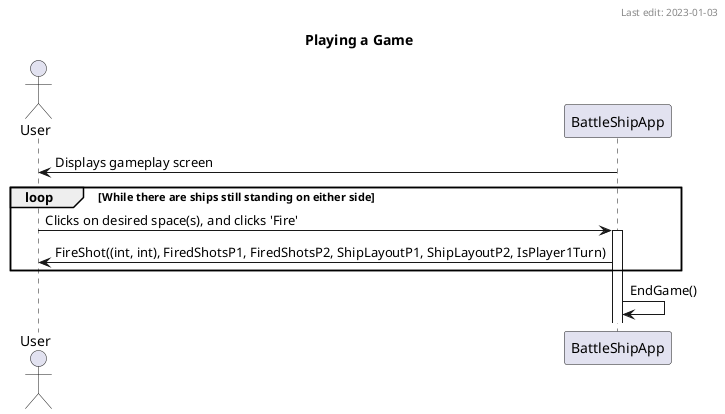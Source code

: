 @startuml
'Author: Hayden Carpenter
'Last Edit: 2023-01-03
title Playing a Game
header Last edit: 2023-01-03
actor User
participant BattleShipApp as gui
gui->User:Displays gameplay screen
loop While there are ships still standing on either side
    User->gui++:Clicks on desired space(s), and clicks 'Fire'
    gui->User:FireShot((int, int), FiredShotsP1, FiredShotsP2, ShipLayoutP1, ShipLayoutP2, IsPlayer1Turn)
    end
gui->gui:EndGame()
